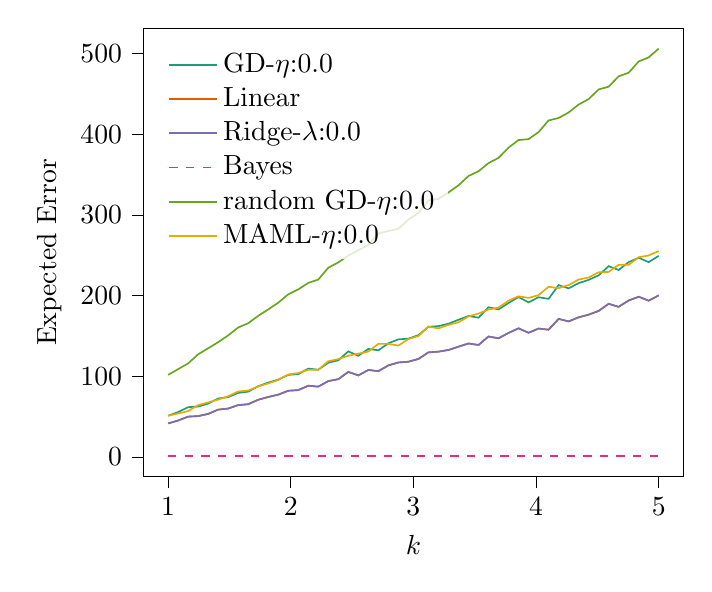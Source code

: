 % This file was created with tikzplotlib v0.10.1.
\begin{tikzpicture}

\definecolor{chocolate217952}{RGB}{217,95,2}
\definecolor{darkcyan27158119}{RGB}{27,158,119}
\definecolor{darkgoldenrod16611829}{RGB}{166,118,29}
\definecolor{darkgray176}{RGB}{176,176,176}
\definecolor{deeppink23141138}{RGB}{231,41,138}
\definecolor{lightslategray117112179}{RGB}{117,112,179}
\definecolor{olivedrab10216630}{RGB}{102,166,30}
\definecolor{orange2301712}{RGB}{230,171,2}

\begin{axis}[
legend cell align={left},
legend style={
  fill opacity=0.8,
  draw opacity=1,
  text opacity=1,
  at={(0.03,0.97)},
  anchor=north west,
  draw=none
},
tick align=outside,
tick pos=left,
x grid style={darkgray176},
xlabel={\(\displaystyle k\)},
xmin=0.8, xmax=5.2,
xtick style={color=black},
y grid style={darkgray176},
ylabel={Expected Error},
ymin=-24.252, ymax=531.293,
ytick style={color=black}
]
\addplot [semithick, darkcyan27158119]
table {%
1 51.1
1.082 55.671
1.163 61.752
1.245 62.459
1.327 66.148
1.408 72.497
1.49 74.184
1.571 79.395
1.653 80.933
1.735 87.684
1.816 92.187
1.898 95.87
1.98 101.734
2.061 102.663
2.143 109.53
2.224 108.087
2.306 116.784
2.388 119.824
2.469 130.887
2.551 125.397
2.633 133.934
2.714 132.179
2.796 140.923
2.878 145.771
2.959 146.608
3.041 151.03
3.122 161.294
3.204 162.164
3.286 165.198
3.367 170.036
3.449 174.699
3.531 172.594
3.612 185.616
3.694 182.829
3.776 190.894
3.857 198.196
3.939 191.555
4.02 197.926
4.102 195.973
4.184 212.988
4.265 208.922
4.347 215.394
4.429 219.506
4.51 225.026
4.592 236.457
4.673 231.687
4.755 241.492
4.837 246.868
4.918 241.436
5 249.264
};
\addlegendentry{GD-$\eta$:0.0}
\addplot [semithick, chocolate217952]
table {%
1 41.555
1.082 45.197
1.163 50.012
1.245 50.64
1.327 53.427
1.408 58.68
1.49 60.0
1.571 64.285
1.653 65.369
1.735 70.919
1.816 74.334
1.898 77.237
1.98 82.087
2.061 82.856
2.143 88.304
2.224 87.164
2.306 94.015
2.388 96.415
2.469 105.436
2.551 101.075
2.633 107.84
2.714 106.303
2.796 113.491
2.878 117.131
2.959 118.032
3.041 121.466
3.122 129.61
3.204 130.519
3.286 132.611
3.367 136.67
3.449 140.612
3.531 138.791
3.612 149.283
3.694 147.074
3.776 153.77
3.857 159.416
3.939 153.915
4.02 159.146
4.102 157.709
4.184 171.121
4.265 168.007
4.347 173.04
4.429 176.359
4.51 180.954
4.592 189.798
4.673 186.06
4.755 193.908
4.837 198.542
4.918 193.709
5 200.208
};
\addlegendentry{Linear}
\addplot [semithick, lightslategray117112179]
table {%
1 41.555
1.082 45.197
1.163 50.012
1.245 50.64
1.327 53.427
1.408 58.68
1.49 60.0
1.571 64.285
1.653 65.369
1.735 70.919
1.816 74.334
1.898 77.237
1.98 82.087
2.061 82.856
2.143 88.304
2.224 87.164
2.306 94.015
2.388 96.415
2.469 105.436
2.551 101.075
2.633 107.84
2.714 106.303
2.796 113.491
2.878 117.131
2.959 118.032
3.041 121.466
3.122 129.61
3.204 130.519
3.286 132.611
3.367 136.67
3.449 140.612
3.531 138.791
3.612 149.283
3.694 147.074
3.776 153.77
3.857 159.416
3.939 153.915
4.02 159.146
4.102 157.709
4.184 171.121
4.265 168.007
4.347 173.04
4.429 176.359
4.51 180.954
4.592 189.798
4.673 186.06
4.755 193.908
4.837 198.542
4.918 193.709
5 200.208
};
\addlegendentry{Ridge-$\lambda$:0.0}
\addplot [semithick, deeppink23141138, dashed]
table {%
1 1.0
1.082 1.0
1.163 1.0
1.245 1.0
1.327 1.0
1.408 1.0
1.49 1.0
1.571 1.0
1.653 1.0
1.735 1.0
1.816 1.0
1.898 1.0
1.98 1.0
2.061 1.0
2.143 1.0
2.224 1.0
2.306 1.0
2.388 1.0
2.469 1.0
2.551 1.0
2.633 1.0
2.714 1.0
2.796 1.0
2.878 1.0
2.959 1.0
3.041 1.0
3.122 1.0
3.204 1.0
3.286 1.0
3.367 1.0
3.449 1.0
3.531 1.0
3.612 1.0
3.694 1.0
3.776 1.0
3.857 1.0
3.939 1.0
4.02 1.0
4.102 1.0
4.184 1.0
4.265 1.0
4.347 1.0
4.429 1.0
4.51 1.0
4.592 1.0
4.673 1.0
4.755 1.0
4.837 1.0
4.918 1.0
5 1.0
};
\addlegendentry{Bayes}
\addplot [semithick, olivedrab10216630]
table {%
1 101.714
1.082 108.884
1.163 115.925
1.245 127.242
1.327 134.74
1.408 142.234
1.49 150.718
1.571 160.444
1.653 165.745
1.735 174.955
1.816 182.797
1.898 191.179
1.98 201.595
2.061 207.644
2.143 215.666
2.224 219.768
2.306 234.485
2.388 241.186
2.469 249.555
2.551 256.226
2.633 262.67
2.714 277.031
2.796 279.942
2.878 282.742
2.959 294.168
3.041 302.29
3.122 318.014
3.204 319.723
3.286 327.8
3.367 336.582
3.449 348.142
3.531 354.055
3.612 364.161
3.694 370.628
3.776 383.387
3.857 392.714
3.939 393.861
4.02 402.498
4.102 417.0
4.184 420.039
4.265 426.857
4.347 436.685
4.429 443.539
4.51 455.418
4.592 458.855
4.673 471.683
4.755 476.165
4.837 490.175
4.918 495.123
5 506.041
};
\addlegendentry{random GD-$\eta$:0.0}
\addplot [semithick, orange2301712]
table {%
1 51.113
1.082 53.905
1.163 56.89
1.245 64.204
1.327 67.665
1.408 71.106
1.49 75.277
1.571 81.185
1.653 82.369
1.735 87.419
1.816 91.144
1.898 95.435
1.98 102.334
2.061 103.962
2.143 107.957
2.224 108.091
2.306 118.616
2.388 121.366
2.469 125.454
2.551 128.072
2.633 130.625
2.714 140.193
2.796 140.112
2.878 138.054
2.959 146.072
3.041 149.872
3.122 161.494
3.204 159.393
3.286 163.675
3.367 166.907
3.449 174.086
3.531 177.747
3.612 182.733
3.694 185.147
3.776 193.702
3.857 199.14
3.939 197.106
4.02 200.535
4.102 210.912
4.184 209.187
4.265 213.046
4.347 219.871
4.429 222.411
4.51 228.845
4.592 229.335
4.673 238.065
4.755 238.152
4.837 247.533
4.918 249.703
5 255.195
};
\addlegendentry{MAML-$\eta$:0.0}

\end{axis}

\end{tikzpicture}
